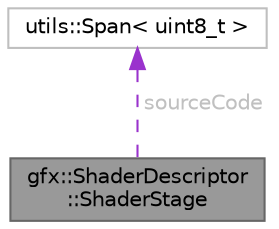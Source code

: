 digraph "gfx::ShaderDescriptor::ShaderStage"
{
 // LATEX_PDF_SIZE
  bgcolor="transparent";
  edge [fontname=Helvetica,fontsize=10,labelfontname=Helvetica,labelfontsize=10];
  node [fontname=Helvetica,fontsize=10,shape=box,height=0.2,width=0.4];
  Node1 [id="Node000001",label="gfx::ShaderDescriptor\l::ShaderStage",height=0.2,width=0.4,color="gray40", fillcolor="grey60", style="filled", fontcolor="black",tooltip="Represents a single programmable shader stage (vertex, fragment, etc.)"];
  Node2 -> Node1 [id="edge1_Node000001_Node000002",dir="back",color="darkorchid3",style="dashed",tooltip=" ",label=<<TABLE CELLBORDER="0" BORDER="0"><TR><TD VALIGN="top" ALIGN="LEFT" CELLPADDING="1" CELLSPACING="0">sourceCode</TD></TR>
</TABLE>> ,fontcolor="grey" ];
  Node2 [id="Node000002",label="utils::Span\< uint8_t \>",height=0.2,width=0.4,color="grey75", fillcolor="white", style="filled",URL="$classutils_1_1_span.html",tooltip=" "];
}
